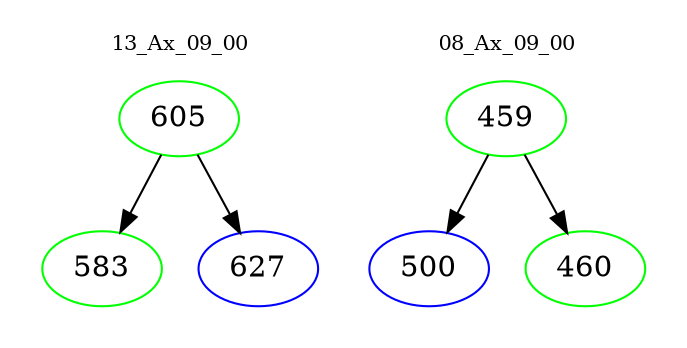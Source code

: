 digraph{
subgraph cluster_0 {
color = white
label = "13_Ax_09_00";
fontsize=10;
T0_605 [label="605", color="green"]
T0_605 -> T0_583 [color="black"]
T0_583 [label="583", color="green"]
T0_605 -> T0_627 [color="black"]
T0_627 [label="627", color="blue"]
}
subgraph cluster_1 {
color = white
label = "08_Ax_09_00";
fontsize=10;
T1_459 [label="459", color="green"]
T1_459 -> T1_500 [color="black"]
T1_500 [label="500", color="blue"]
T1_459 -> T1_460 [color="black"]
T1_460 [label="460", color="green"]
}
}
